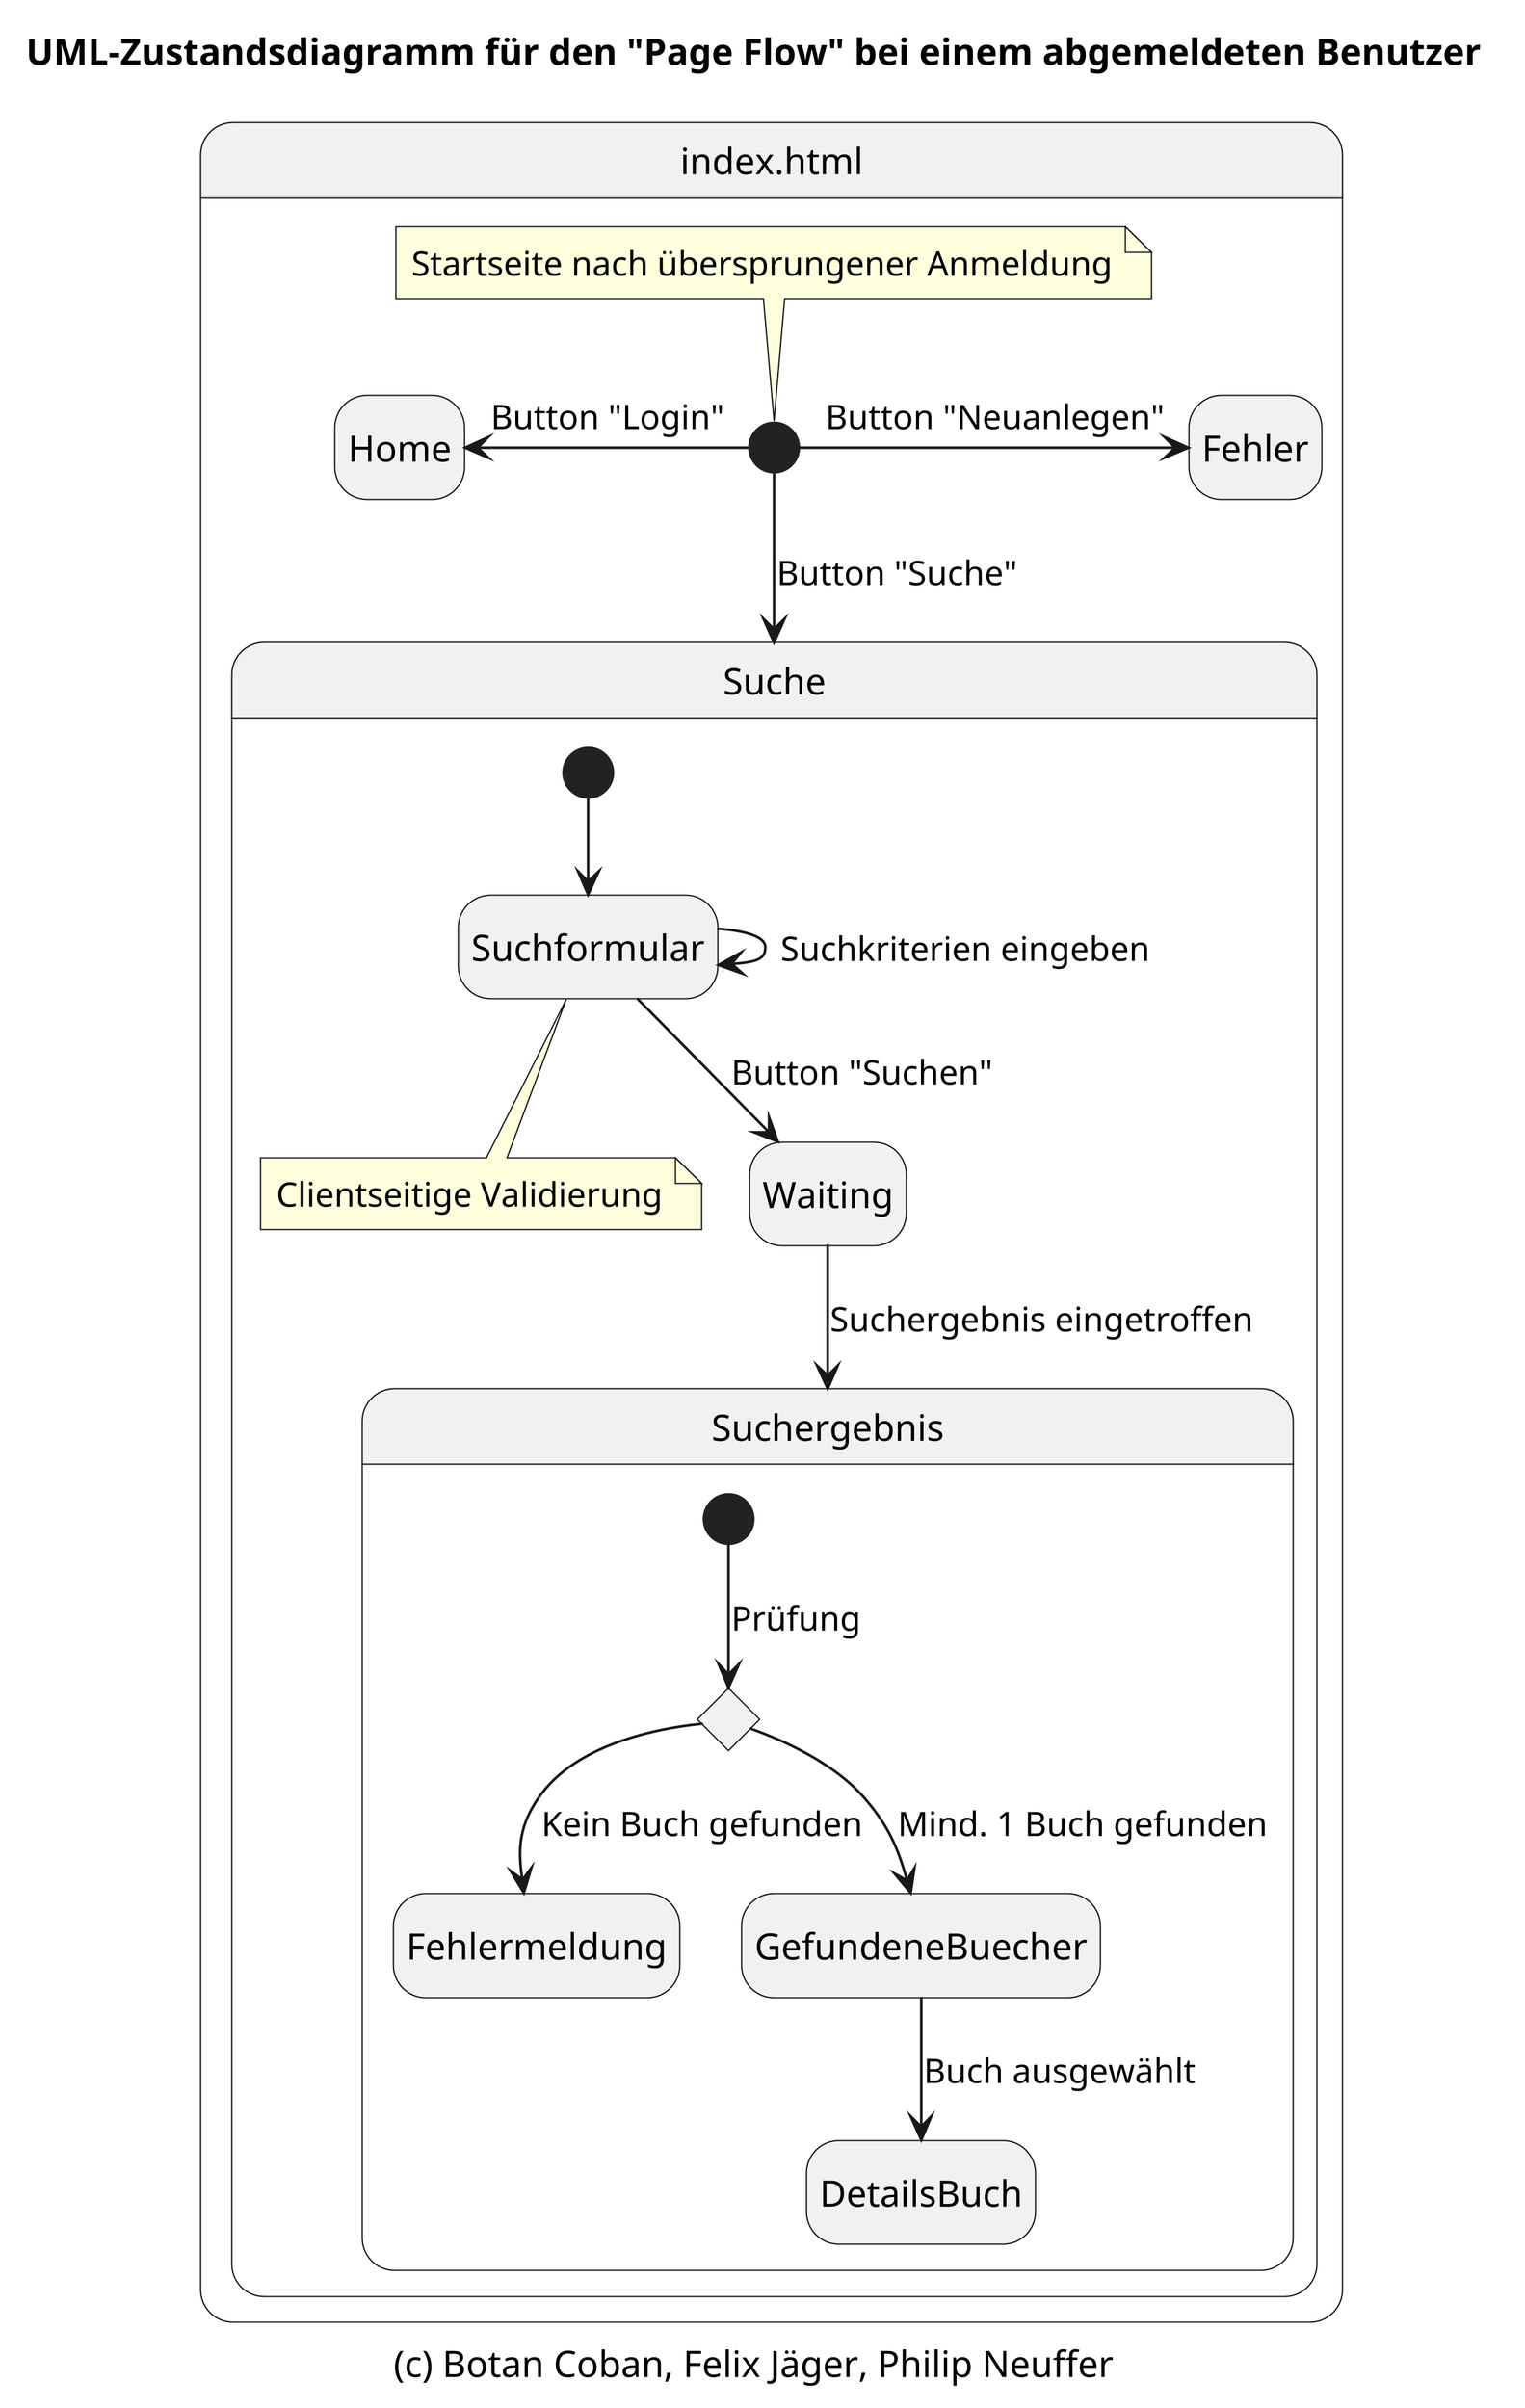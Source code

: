 @startuml zustandsdiagramm_abgemeldet
skinparam Dpi 400
hide empty description

title UML-Zustandsdiagramm für den "Page Flow" bei einem abgemeldeten Benutzer
caption (c) Botan Coban, Felix Jäger, Philip Neuffer

state "index.html" as index {

state Suche{

    [*] --> Suchformular
    Suchformular --> Suchformular : Suchkriterien eingeben
    note "Clientseitige Validierung" as note
    Suchformular --> note

    Suchformular --> Waiting: Button "Suchen"

    state Suchergebnis{
        state c <<choice>>
        [*] --> c : Prüfung
        c --> Fehlermeldung: Kein Buch gefunden
        c --> GefundeneBuecher: Mind. 1 Buch gefunden
        GefundeneBuecher --> DetailsBuch : Buch ausgewählt
    }

    Waiting --> Suchergebnis : Suchergebnis eingetroffen
}

[*] --> Suche: Button "Suche"
[*] -right-> Fehler: Button "Neuanlegen"
[*] -left-> Home: Button "Login"

note "Startseite nach übersprungener Anmeldung" as note2
[*] -up-> note2
}

@enduml
